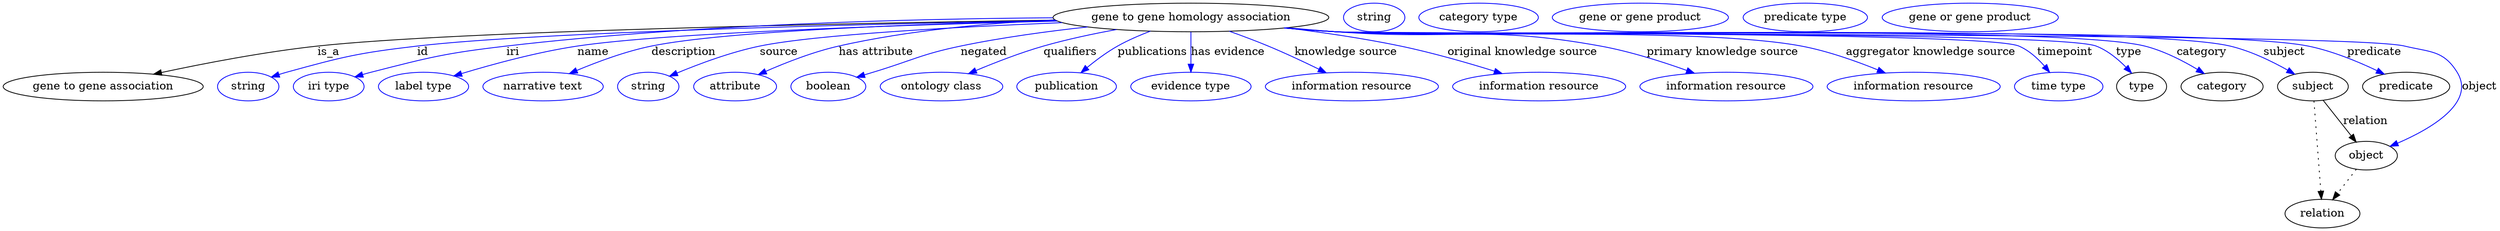digraph {
	graph [bb="0,0,3127.4,283"];
	node [label="\N"];
	"gene to gene homology association"	[height=0.5,
		label="gene to gene homology association",
		pos="1488.4,265",
		width=4.8024];
	"gene to gene association"	[height=0.5,
		pos="125.44,178",
		width=3.4844];
	"gene to gene homology association" -> "gene to gene association"	[label=is_a,
		lp="408.44,221.5",
		pos="e,188.63,193.55 1318.2,261.71 1056.7,257.66 568.13,247.81 394.44,229 327.53,221.75 252.29,207.21 198.43,195.67"];
	id	[color=blue,
		height=0.5,
		label=string,
		pos="307.44,178",
		width=1.0652];
	"gene to gene homology association" -> id	[color=blue,
		label=id,
		lp="526.44,221.5",
		pos="e,336.42,190.01 1319.3,261.2 1083.8,256.74 669.17,246.65 519.44,229 445.6,220.3 427.11,215.79 355.44,196 352.33,195.14 349.13,194.18 \
345.93,193.17",
		style=solid];
	iri	[color=blue,
		height=0.5,
		label="iri type",
		pos="408.44,178",
		width=1.2277];
	"gene to gene homology association" -> iri	[color=blue,
		label=iri,
		lp="638.44,221.5",
		pos="e,441.34,190.21 1315.3,264.64 1141.6,263.48 866.6,256.71 630.44,229 554.43,220.08 535.56,215.05 461.44,196 458.06,195.13 454.58,\
194.17 451.1,193.16",
		style=solid];
	name	[color=blue,
		height=0.5,
		label="label type",
		pos="527.44,178",
		width=1.5707];
	"gene to gene homology association" -> name	[color=blue,
		label=name,
		lp="739.44,221.5",
		pos="e,565.56,191.46 1321,260.47 1130.5,255.73 831.1,245.89 719.44,229 669.57,221.46 613.94,206.19 575.45,194.5",
		style=solid];
	description	[color=blue,
		height=0.5,
		label="narrative text",
		pos="677.44,178",
		width=2.0943];
	"gene to gene homology association" -> description	[color=blue,
		label=description,
		lp="852.94,221.5",
		pos="e,710.18,194.32 1319.7,261.08 1151.6,257.12 905.67,248.21 812.44,229 780.28,222.37 745.58,209.38 719.41,198.3",
		style=solid];
	source	[color=blue,
		height=0.5,
		label=string,
		pos="809.44,178",
		width=1.0652];
	"gene to gene homology association" -> source	[color=blue,
		label=source,
		lp="971.44,221.5",
		pos="e,836.01,191.19 1326.8,258.57 1194.2,253.19 1017.3,243.6 947.44,229 911.78,221.55 872.92,206.83 845.55,195.28",
		style=solid];
	"has attribute"	[color=blue,
		height=0.5,
		label=attribute,
		pos="917.44,178",
		width=1.4443];
	"gene to gene homology association" -> "has attribute"	[color=blue,
		label="has attribute",
		lp="1093.4,221.5",
		pos="e,946.39,193.03 1317.7,262.02 1235,258.15 1134.6,249.13 1046.4,229 1014.9,221.8 980.79,208.32 955.59,197.17",
		style=solid];
	negated	[color=blue,
		height=0.5,
		label=boolean,
		pos="1034.4,178",
		width=1.2999];
	"gene to gene homology association" -> negated	[color=blue,
		label=negated,
		lp="1228.4,221.5",
		pos="e,1069.6,189.93 1358.5,253.05 1308.5,247.58 1251,239.78 1199.4,229 1149.5,218.56 1138.3,210.87 1089.4,196 1086.1,194.99 1082.7,193.95 \
1079.3,192.9",
		style=solid];
	qualifiers	[color=blue,
		height=0.5,
		label="ontology class",
		pos="1175.4,178",
		width=2.1304];
	"gene to gene homology association" -> qualifiers	[color=blue,
		label=qualifiers,
		lp="1336.9,221.5",
		pos="e,1209.3,194.24 1395,249.79 1365.4,244.38 1332.8,237.44 1303.4,229 1274.6,220.71 1243.2,208.5 1218.7,198.21",
		style=solid];
	publications	[color=blue,
		height=0.5,
		label=publication,
		pos="1332.4,178",
		width=1.7332];
	"gene to gene homology association" -> publications	[color=blue,
		label=publications,
		lp="1440.4,221.5",
		pos="e,1350.4,195.45 1437.5,247.74 1423.8,242.54 1409.2,236.22 1396.4,229 1383,221.42 1369.4,211.19 1358.1,201.95",
		style=solid];
	"has evidence"	[color=blue,
		height=0.5,
		label="evidence type",
		pos="1488.4,178",
		width=2.0943];
	"gene to gene homology association" -> "has evidence"	[color=blue,
		label="has evidence",
		lp="1534.9,221.5",
		pos="e,1488.4,196.18 1488.4,246.8 1488.4,235.16 1488.4,219.55 1488.4,206.24",
		style=solid];
	"knowledge source"	[color=blue,
		height=0.5,
		label="information resource",
		pos="1690.4,178",
		width=3.015];
	"gene to gene homology association" -> "knowledge source"	[color=blue,
		label="knowledge source",
		lp="1682.9,221.5",
		pos="e,1658.2,195.37 1536.7,247.65 1552.3,242.06 1569.7,235.55 1585.4,229 1606.7,220.11 1629.9,209.19 1649.1,199.83",
		style=solid];
	"original knowledge source"	[color=blue,
		height=0.5,
		label="information resource",
		pos="1925.4,178",
		width=3.015];
	"gene to gene homology association" -> "original knowledge source"	[color=blue,
		label="original knowledge source",
		lp="1904.4,221.5",
		pos="e,1879,194.37 1607.6,251.92 1652.9,246.34 1704.8,238.75 1751.4,229 1791.3,220.66 1835.5,207.94 1869.3,197.41",
		style=solid];
	"primary knowledge source"	[color=blue,
		height=0.5,
		label="information resource",
		pos="2160.4,178",
		width=3.015];
	"gene to gene homology association" -> "primary knowledge source"	[color=blue,
		label="primary knowledge source",
		lp="2155.4,221.5",
		pos="e,2120.2,194.83 1609.3,252.05 1629.7,250.22 1650.7,248.46 1670.4,247 1817.8,236.13 1857.1,255.5 2002.4,229 2039.5,222.25 2079.9,\
209.34 2110.6,198.33",
		style=solid];
	"aggregator knowledge source"	[color=blue,
		height=0.5,
		label="information resource",
		pos="2395.4,178",
		width=3.015];
	"gene to gene homology association" -> "aggregator knowledge source"	[color=blue,
		label="aggregator knowledge source",
		lp="2416.9,221.5",
		pos="e,2359.8,195.13 1606.8,251.86 1628,250 1649.9,248.28 1670.4,247 1800,238.96 2126.8,252.98 2254.4,229 2287.5,222.78 2323.3,210.02 \
2350.5,198.96",
		style=solid];
	timepoint	[color=blue,
		height=0.5,
		label="time type",
		pos="2577.4,178",
		width=1.5346];
	"gene to gene homology association" -> timepoint	[color=blue,
		label=timepoint,
		lp="2585.4,221.5",
		pos="e,2566.1,195.85 1605.8,251.78 1627.3,249.9 1649.5,248.19 1670.4,247 1718,244.28 2483.6,247.68 2527.4,229 2540,223.66 2551,213.55 \
2559.5,203.82",
		style=solid];
	type	[height=0.5,
		pos="2681.4,178",
		width=0.86659];
	"gene to gene homology association" -> type	[color=blue,
		label=type,
		lp="2665.4,221.5",
		pos="e,2668.8,194.92 1605.8,251.74 1627.3,249.87 1649.5,248.17 1670.4,247 1723.4,244.03 2575,248.14 2624.4,229 2638.7,223.47 2651.8,212.64 \
2661.8,202.47",
		style=solid];
	category	[height=0.5,
		pos="2782.4,178",
		width=1.4263];
	"gene to gene homology association" -> category	[color=blue,
		label=category,
		lp="2756.9,221.5",
		pos="e,2760.1,194.29 1605.8,251.72 1627.3,249.85 1649.5,248.16 1670.4,247 1783.1,240.75 2576.1,256.56 2685.4,229 2709,223.07 2733.2,210.57 \
2751.6,199.54",
		style=solid];
	subject	[height=0.5,
		pos="2896.4,178",
		width=1.2277];
	"gene to gene homology association" -> subject	[color=blue,
		label=subject,
		lp="2860.4,221.5",
		pos="e,2873.6,193.58 1605.3,251.74 1627,249.85 1649.4,248.15 1670.4,247 1794.9,240.2 2671.1,257.68 2792.4,229 2818.1,222.93 2844.9,209.85 \
2864.9,198.6",
		style=solid];
	predicate	[height=0.5,
		pos="3013.4,178",
		width=1.5165];
	"gene to gene homology association" -> predicate	[color=blue,
		label=predicate,
		lp="2973.4,221.5",
		pos="e,2986,193.6 1605.3,251.72 1627,249.83 1649.4,248.14 1670.4,247 1805.8,239.69 2757.6,255.99 2890.4,229 2920.8,222.84 2953.1,209.4 \
2977,198.01",
		style=solid];
	object	[height=0.5,
		pos="2963.4,91",
		width=1.0832];
	"gene to gene homology association" -> object	[color=blue,
		label=object,
		lp="3105.4,178",
		pos="e,2993.3,102.79 1605.3,251.69 1627,249.81 1649.4,248.12 1670.4,247 1744.8,243.03 2939,246.6 3011.4,229 3043.3,221.25 3060.2,223.9 \
3077.4,196 3101.2,157.63 3044.4,124.74 3002.7,106.72",
		style=solid];
	association_type	[color=blue,
		height=0.5,
		label=string,
		pos="1717.4,265",
		width=1.0652];
	association_category	[color=blue,
		height=0.5,
		label="category type",
		pos="1848.4,265",
		width=2.0762];
	subject -> object	[label=relation,
		lp="2962.4,134.5",
		pos="e,2950.8,108.05 2909.4,160.61 2919.3,147.95 2933.3,130.24 2944.5,115.98"];
	relation	[height=0.5,
		pos="2908.4,18",
		width=1.2999];
	subject -> relation	[pos="e,2907.1,36.188 2897.7,159.79 2899.8,132.48 2903.9,78.994 2906.4,46.38",
		style=dotted];
	"gene to gene homology association_subject"	[color=blue,
		height=0.5,
		label="gene or gene product",
		pos="2051.4,265",
		width=3.0692];
	"gene to gene homology association_predicate"	[color=blue,
		height=0.5,
		label="predicate type",
		pos="2257.4,265",
		width=2.1665];
	object -> relation	[pos="e,2921.3,35.54 2951,73.889 2944,64.939 2935.3,53.617 2927.5,43.584",
		style=dotted];
	"gene to gene homology association_object"	[color=blue,
		height=0.5,
		label="gene or gene product",
		pos="2463.4,265",
		width=3.0692];
}
